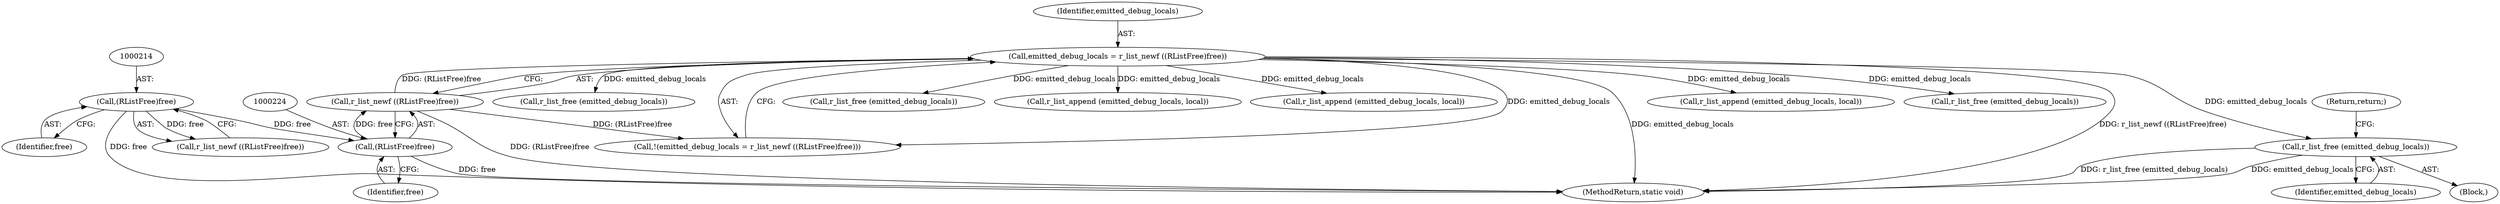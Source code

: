 digraph "0_radare2_ad55822430a03fe075221b543efb434567e9e431@pointer" {
"1000321" [label="(Call,r_list_free (emitted_debug_locals))"];
"1000220" [label="(Call,emitted_debug_locals = r_list_newf ((RListFree)free))"];
"1000222" [label="(Call,r_list_newf ((RListFree)free))"];
"1000223" [label="(Call,(RListFree)free)"];
"1000213" [label="(Call,(RListFree)free)"];
"1000323" [label="(Return,return;)"];
"1001183" [label="(Call,r_list_free (emitted_debug_locals))"];
"1000219" [label="(Call,!(emitted_debug_locals = r_list_newf ((RListFree)free)))"];
"1000293" [label="(Call,r_list_free (emitted_debug_locals))"];
"1000316" [label="(Block,)"];
"1000213" [label="(Call,(RListFree)free)"];
"1000873" [label="(Call,r_list_append (emitted_debug_locals, local))"];
"1000568" [label="(Call,r_list_append (emitted_debug_locals, local))"];
"1000223" [label="(Call,(RListFree)free)"];
"1000215" [label="(Identifier,free)"];
"1000212" [label="(Call,r_list_newf ((RListFree)free))"];
"1000321" [label="(Call,r_list_free (emitted_debug_locals))"];
"1000220" [label="(Call,emitted_debug_locals = r_list_newf ((RListFree)free))"];
"1000322" [label="(Identifier,emitted_debug_locals)"];
"1001187" [label="(MethodReturn,static void)"];
"1000221" [label="(Identifier,emitted_debug_locals)"];
"1000222" [label="(Call,r_list_newf ((RListFree)free))"];
"1000225" [label="(Identifier,free)"];
"1000744" [label="(Call,r_list_append (emitted_debug_locals, local))"];
"1001045" [label="(Call,r_list_free (emitted_debug_locals))"];
"1000321" -> "1000316"  [label="AST: "];
"1000321" -> "1000322"  [label="CFG: "];
"1000322" -> "1000321"  [label="AST: "];
"1000323" -> "1000321"  [label="CFG: "];
"1000321" -> "1001187"  [label="DDG: emitted_debug_locals"];
"1000321" -> "1001187"  [label="DDG: r_list_free (emitted_debug_locals)"];
"1000220" -> "1000321"  [label="DDG: emitted_debug_locals"];
"1000220" -> "1000219"  [label="AST: "];
"1000220" -> "1000222"  [label="CFG: "];
"1000221" -> "1000220"  [label="AST: "];
"1000222" -> "1000220"  [label="AST: "];
"1000219" -> "1000220"  [label="CFG: "];
"1000220" -> "1001187"  [label="DDG: emitted_debug_locals"];
"1000220" -> "1001187"  [label="DDG: r_list_newf ((RListFree)free)"];
"1000220" -> "1000219"  [label="DDG: emitted_debug_locals"];
"1000222" -> "1000220"  [label="DDG: (RListFree)free"];
"1000220" -> "1000293"  [label="DDG: emitted_debug_locals"];
"1000220" -> "1000568"  [label="DDG: emitted_debug_locals"];
"1000220" -> "1000744"  [label="DDG: emitted_debug_locals"];
"1000220" -> "1000873"  [label="DDG: emitted_debug_locals"];
"1000220" -> "1001045"  [label="DDG: emitted_debug_locals"];
"1000220" -> "1001183"  [label="DDG: emitted_debug_locals"];
"1000222" -> "1000223"  [label="CFG: "];
"1000223" -> "1000222"  [label="AST: "];
"1000222" -> "1001187"  [label="DDG: (RListFree)free"];
"1000222" -> "1000219"  [label="DDG: (RListFree)free"];
"1000223" -> "1000222"  [label="DDG: free"];
"1000223" -> "1000225"  [label="CFG: "];
"1000224" -> "1000223"  [label="AST: "];
"1000225" -> "1000223"  [label="AST: "];
"1000223" -> "1001187"  [label="DDG: free"];
"1000213" -> "1000223"  [label="DDG: free"];
"1000213" -> "1000212"  [label="AST: "];
"1000213" -> "1000215"  [label="CFG: "];
"1000214" -> "1000213"  [label="AST: "];
"1000215" -> "1000213"  [label="AST: "];
"1000212" -> "1000213"  [label="CFG: "];
"1000213" -> "1001187"  [label="DDG: free"];
"1000213" -> "1000212"  [label="DDG: free"];
}
